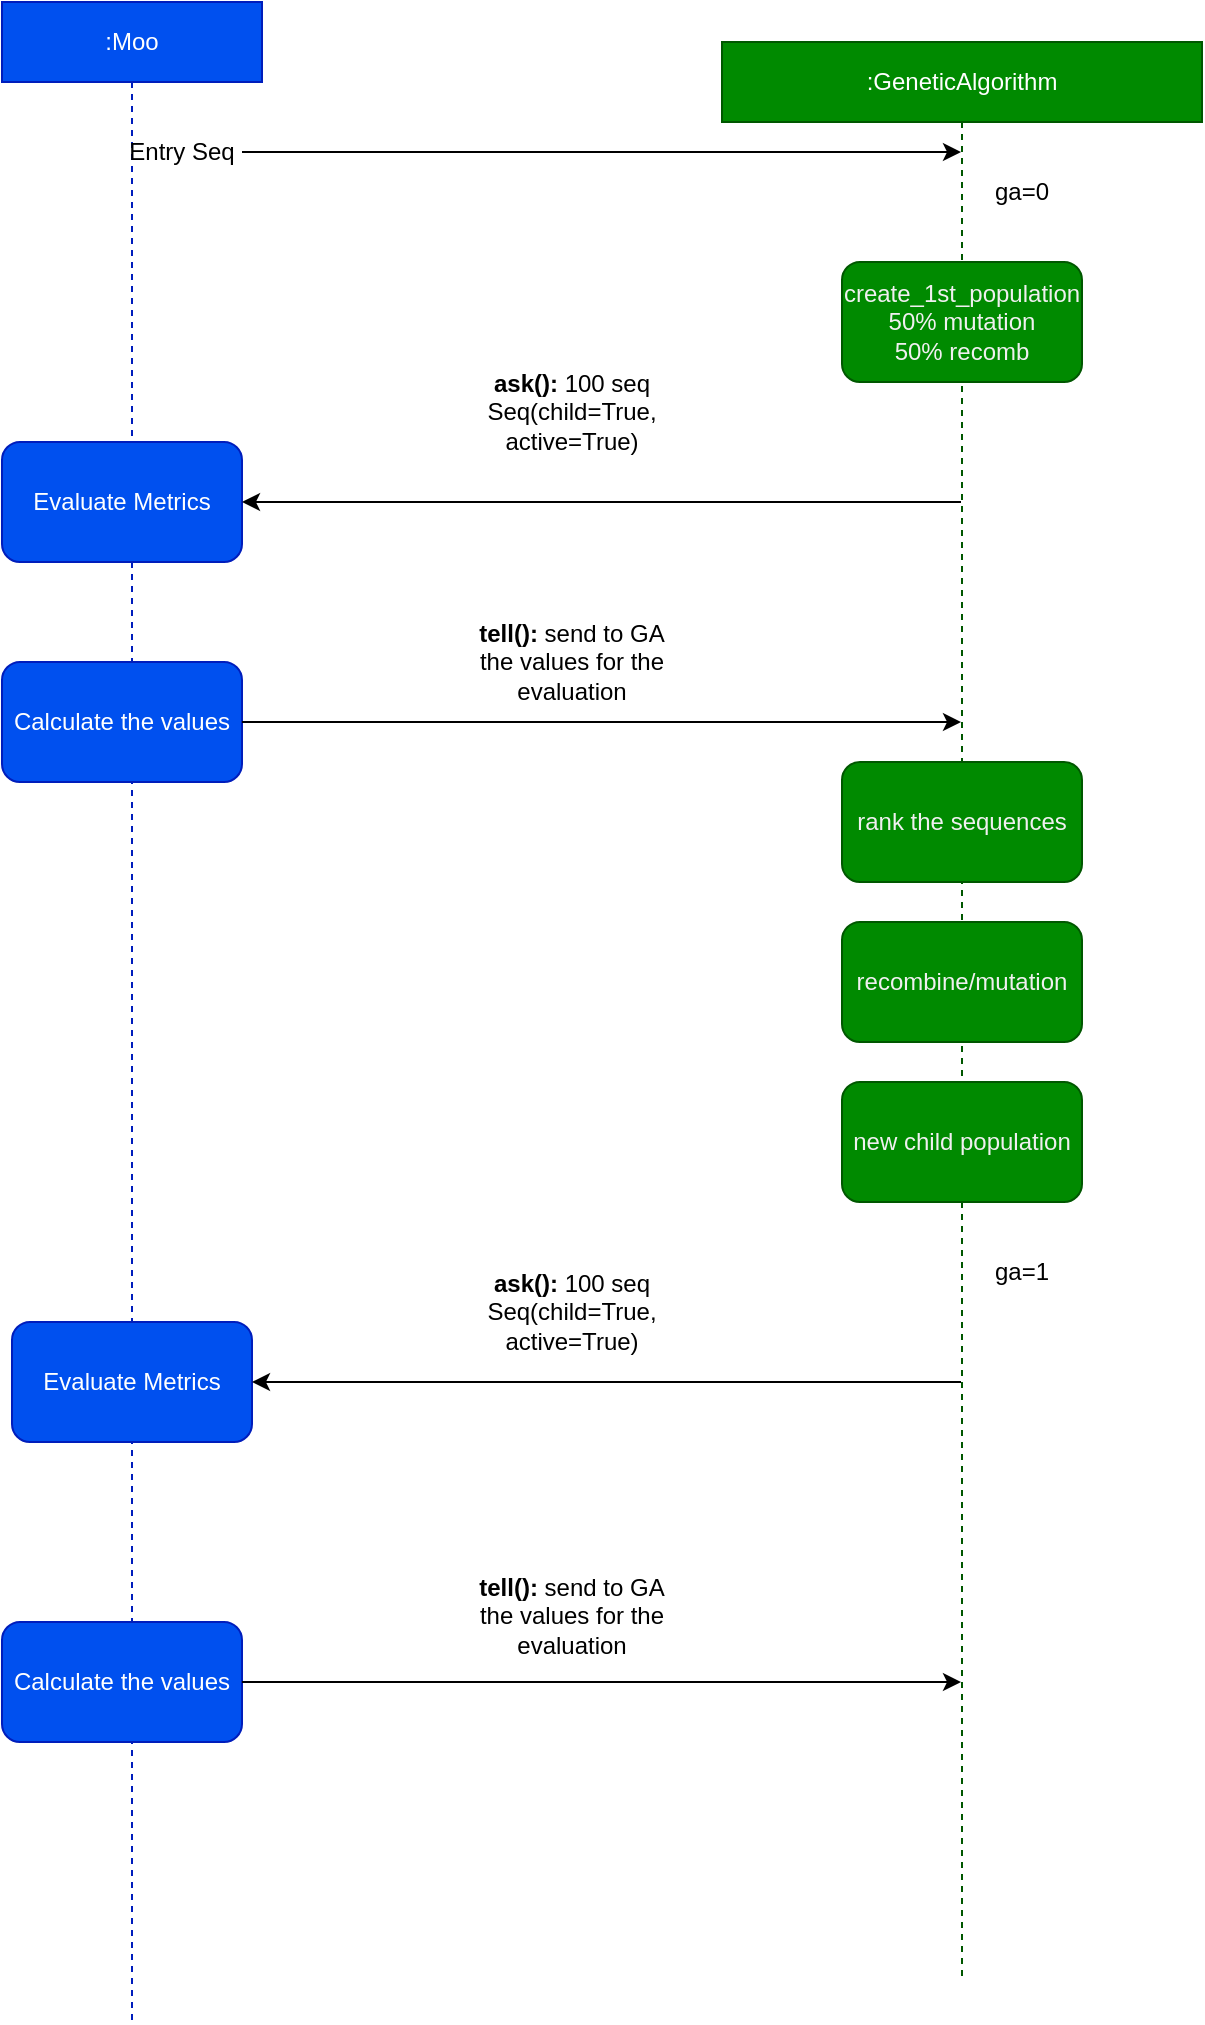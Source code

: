<mxfile>
    <diagram id="iRDHqB6q3AQLuxj2_MWu" name="Page-1">
        <mxGraphModel dx="1017" dy="513" grid="1" gridSize="10" guides="1" tooltips="1" connect="1" arrows="1" fold="1" page="1" pageScale="1" pageWidth="1169" pageHeight="827" math="0" shadow="0">
            <root>
                <mxCell id="0"/>
                <mxCell id="1" parent="0"/>
                <mxCell id="2" value=":GeneticAlgorithm" style="shape=umlLifeline;perimeter=lifelinePerimeter;whiteSpace=wrap;html=1;container=1;collapsible=0;recursiveResize=0;outlineConnect=0;fillColor=#008a00;fontColor=#ffffff;strokeColor=#005700;" parent="1" vertex="1">
                    <mxGeometry x="440" y="60" width="240" height="970" as="geometry"/>
                </mxCell>
                <mxCell id="6" value="ga=0&lt;br&gt;" style="text;html=1;strokeColor=none;fillColor=none;align=center;verticalAlign=middle;whiteSpace=wrap;rounded=0;" parent="2" vertex="1">
                    <mxGeometry x="120" y="60" width="60" height="30" as="geometry"/>
                </mxCell>
                <mxCell id="8" value="&lt;span style=&quot;color: rgb(240, 240, 240); font-family: Helvetica; font-size: 12px; font-style: normal; font-variant-ligatures: normal; font-variant-caps: normal; font-weight: 400; letter-spacing: normal; orphans: 2; text-align: center; text-indent: 0px; text-transform: none; widows: 2; word-spacing: 0px; -webkit-text-stroke-width: 0px; text-decoration-thickness: initial; text-decoration-style: initial; text-decoration-color: initial; float: none; display: inline !important;&quot;&gt;create_1st_population&lt;/span&gt;&lt;br style=&quot;border-color: rgb(0, 0, 0); color: rgb(240, 240, 240); font-family: Helvetica; font-size: 12px; font-style: normal; font-variant-ligatures: normal; font-variant-caps: normal; font-weight: 400; letter-spacing: normal; orphans: 2; text-align: center; text-indent: 0px; text-transform: none; widows: 2; word-spacing: 0px; -webkit-text-stroke-width: 0px; text-decoration-thickness: initial; text-decoration-style: initial; text-decoration-color: initial;&quot;&gt;&lt;span style=&quot;color: rgb(240, 240, 240); font-family: Helvetica; font-size: 12px; font-style: normal; font-variant-ligatures: normal; font-variant-caps: normal; font-weight: 400; letter-spacing: normal; orphans: 2; text-align: center; text-indent: 0px; text-transform: none; widows: 2; word-spacing: 0px; -webkit-text-stroke-width: 0px; text-decoration-thickness: initial; text-decoration-style: initial; text-decoration-color: initial; float: none; display: inline !important;&quot;&gt;50% mutation&lt;/span&gt;&lt;br style=&quot;border-color: rgb(0, 0, 0); color: rgb(240, 240, 240); font-family: Helvetica; font-size: 12px; font-style: normal; font-variant-ligatures: normal; font-variant-caps: normal; font-weight: 400; letter-spacing: normal; orphans: 2; text-align: center; text-indent: 0px; text-transform: none; widows: 2; word-spacing: 0px; -webkit-text-stroke-width: 0px; text-decoration-thickness: initial; text-decoration-style: initial; text-decoration-color: initial;&quot;&gt;&lt;span style=&quot;color: rgb(240, 240, 240); font-family: Helvetica; font-size: 12px; font-style: normal; font-variant-ligatures: normal; font-variant-caps: normal; font-weight: 400; letter-spacing: normal; orphans: 2; text-align: center; text-indent: 0px; text-transform: none; widows: 2; word-spacing: 0px; -webkit-text-stroke-width: 0px; text-decoration-thickness: initial; text-decoration-style: initial; text-decoration-color: initial; float: none; display: inline !important;&quot;&gt;50% recomb&lt;/span&gt;" style="rounded=1;whiteSpace=wrap;html=1;fillColor=#008a00;fontColor=#ffffff;strokeColor=#005700;" parent="2" vertex="1">
                    <mxGeometry x="60" y="110" width="120" height="60" as="geometry"/>
                </mxCell>
                <mxCell id="30" value="&lt;span style=&quot;color: rgb(240, 240, 240); font-family: Helvetica; font-size: 12px; font-style: normal; font-variant-ligatures: normal; font-variant-caps: normal; font-weight: 400; letter-spacing: normal; orphans: 2; text-align: center; text-indent: 0px; text-transform: none; widows: 2; word-spacing: 0px; -webkit-text-stroke-width: 0px; text-decoration-thickness: initial; text-decoration-style: initial; text-decoration-color: initial; float: none; display: inline !important;&quot;&gt;rank the sequences&lt;/span&gt;" style="rounded=1;whiteSpace=wrap;html=1;fillColor=#008a00;fontColor=#ffffff;strokeColor=#005700;" vertex="1" parent="2">
                    <mxGeometry x="60" y="360" width="120" height="60" as="geometry"/>
                </mxCell>
                <mxCell id="31" value="&lt;span style=&quot;color: rgb(240, 240, 240); font-family: Helvetica; font-size: 12px; font-style: normal; font-variant-ligatures: normal; font-variant-caps: normal; font-weight: 400; letter-spacing: normal; orphans: 2; text-align: center; text-indent: 0px; text-transform: none; widows: 2; word-spacing: 0px; -webkit-text-stroke-width: 0px; text-decoration-thickness: initial; text-decoration-style: initial; text-decoration-color: initial; float: none; display: inline !important;&quot;&gt;recombine/mutation&lt;/span&gt;" style="rounded=1;whiteSpace=wrap;html=1;fillColor=#008a00;fontColor=#ffffff;strokeColor=#005700;" vertex="1" parent="2">
                    <mxGeometry x="60" y="440" width="120" height="60" as="geometry"/>
                </mxCell>
                <mxCell id="32" value="&lt;span style=&quot;color: rgb(240, 240, 240); font-family: Helvetica; font-size: 12px; font-style: normal; font-variant-ligatures: normal; font-variant-caps: normal; font-weight: 400; letter-spacing: normal; orphans: 2; text-align: center; text-indent: 0px; text-transform: none; widows: 2; word-spacing: 0px; -webkit-text-stroke-width: 0px; text-decoration-thickness: initial; text-decoration-style: initial; text-decoration-color: initial; float: none; display: inline !important;&quot;&gt;new child population&lt;/span&gt;" style="rounded=1;whiteSpace=wrap;html=1;fillColor=#008a00;fontColor=#ffffff;strokeColor=#005700;" vertex="1" parent="2">
                    <mxGeometry x="60" y="520" width="120" height="60" as="geometry"/>
                </mxCell>
                <mxCell id="40" value="ga=1" style="text;html=1;strokeColor=none;fillColor=none;align=center;verticalAlign=middle;whiteSpace=wrap;rounded=0;" vertex="1" parent="2">
                    <mxGeometry x="120" y="600" width="60" height="30" as="geometry"/>
                </mxCell>
                <mxCell id="3" value=":Moo" style="shape=umlLifeline;perimeter=lifelinePerimeter;whiteSpace=wrap;html=1;container=1;collapsible=0;recursiveResize=0;outlineConnect=0;fillColor=#0050ef;fontColor=#ffffff;strokeColor=#001DBC;" parent="1" vertex="1">
                    <mxGeometry x="80" y="40" width="130" height="1010" as="geometry"/>
                </mxCell>
                <mxCell id="4" value="Entry Seq" style="text;html=1;strokeColor=none;fillColor=none;align=center;verticalAlign=middle;whiteSpace=wrap;rounded=0;" parent="3" vertex="1">
                    <mxGeometry x="60" y="60" width="60" height="30" as="geometry"/>
                </mxCell>
                <mxCell id="13" value="Evaluate Metrics" style="rounded=1;whiteSpace=wrap;html=1;fillColor=#0050ef;fontColor=#ffffff;strokeColor=#001DBC;" parent="3" vertex="1">
                    <mxGeometry y="220" width="120" height="60" as="geometry"/>
                </mxCell>
                <mxCell id="27" value="Calculate the values" style="rounded=1;whiteSpace=wrap;html=1;fillColor=#0050ef;fontColor=#ffffff;strokeColor=#001DBC;" vertex="1" parent="3">
                    <mxGeometry y="330" width="120" height="60" as="geometry"/>
                </mxCell>
                <mxCell id="33" value="Evaluate Metrics" style="rounded=1;whiteSpace=wrap;html=1;fillColor=#0050ef;fontColor=#ffffff;strokeColor=#001DBC;" vertex="1" parent="3">
                    <mxGeometry x="5" y="660" width="120" height="60" as="geometry"/>
                </mxCell>
                <mxCell id="34" value="Calculate the values" style="rounded=1;whiteSpace=wrap;html=1;fillColor=#0050ef;fontColor=#ffffff;strokeColor=#001DBC;" vertex="1" parent="3">
                    <mxGeometry y="810" width="120" height="60" as="geometry"/>
                </mxCell>
                <mxCell id="5" style="edgeStyle=none;html=1;" parent="1" source="4" target="2" edge="1">
                    <mxGeometry relative="1" as="geometry"/>
                </mxCell>
                <mxCell id="15" value="&lt;b&gt;ask():&amp;nbsp;&lt;/b&gt;100 seq&lt;br&gt;Seq(child=True, active=True)" style="text;html=1;strokeColor=none;fillColor=none;align=center;verticalAlign=middle;whiteSpace=wrap;rounded=0;" parent="1" vertex="1">
                    <mxGeometry x="310" y="220" width="110" height="50" as="geometry"/>
                </mxCell>
                <mxCell id="28" style="edgeStyle=none;html=1;" edge="1" parent="1" source="27" target="2">
                    <mxGeometry relative="1" as="geometry"/>
                </mxCell>
                <mxCell id="29" value="&lt;b&gt;tell():&lt;/b&gt;&amp;nbsp;send to GA the values for the evaluation" style="text;html=1;strokeColor=none;fillColor=none;align=center;verticalAlign=middle;whiteSpace=wrap;rounded=0;" vertex="1" parent="1">
                    <mxGeometry x="310" y="350" width="110" height="40" as="geometry"/>
                </mxCell>
                <mxCell id="35" value="&lt;b&gt;ask():&amp;nbsp;&lt;/b&gt;100 seq&lt;br&gt;Seq(child=True, active=True)" style="text;html=1;strokeColor=none;fillColor=none;align=center;verticalAlign=middle;whiteSpace=wrap;rounded=0;" vertex="1" parent="1">
                    <mxGeometry x="310" y="670" width="110" height="50" as="geometry"/>
                </mxCell>
                <mxCell id="36" value="" style="endArrow=classic;html=1;entryX=1;entryY=0.5;entryDx=0;entryDy=0;" edge="1" parent="1" source="2" target="33">
                    <mxGeometry width="50" height="50" relative="1" as="geometry">
                        <mxPoint x="490" y="810" as="sourcePoint"/>
                        <mxPoint x="340" y="740" as="targetPoint"/>
                    </mxGeometry>
                </mxCell>
                <mxCell id="37" value="" style="endArrow=classic;html=1;entryX=1;entryY=0.5;entryDx=0;entryDy=0;" edge="1" parent="1" source="2" target="13">
                    <mxGeometry width="50" height="50" relative="1" as="geometry">
                        <mxPoint x="490" y="410" as="sourcePoint"/>
                        <mxPoint x="540" y="360" as="targetPoint"/>
                    </mxGeometry>
                </mxCell>
                <mxCell id="38" value="&lt;b&gt;tell():&lt;/b&gt;&amp;nbsp;send to GA the values for the evaluation" style="text;html=1;strokeColor=none;fillColor=none;align=center;verticalAlign=middle;whiteSpace=wrap;rounded=0;" vertex="1" parent="1">
                    <mxGeometry x="310" y="827" width="110" height="40" as="geometry"/>
                </mxCell>
                <mxCell id="39" value="" style="endArrow=classic;html=1;exitX=1;exitY=0.5;exitDx=0;exitDy=0;" edge="1" parent="1" source="34" target="2">
                    <mxGeometry width="50" height="50" relative="1" as="geometry">
                        <mxPoint x="490" y="810" as="sourcePoint"/>
                        <mxPoint x="540" y="760" as="targetPoint"/>
                    </mxGeometry>
                </mxCell>
            </root>
        </mxGraphModel>
    </diagram>
</mxfile>